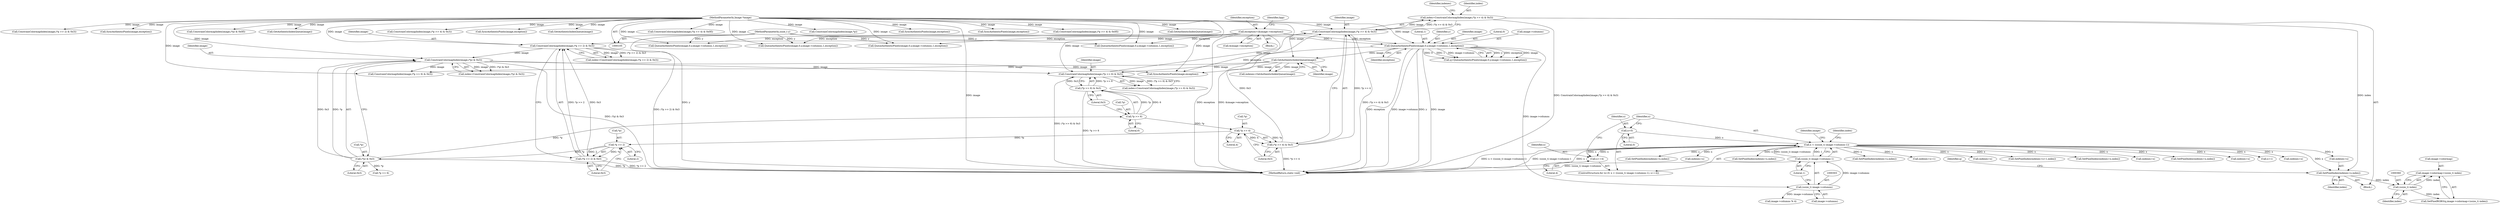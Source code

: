 digraph "0_ImageMagick_d9b2209a69ee90d8df81fb124eb66f593eb9f599@pointer" {
"1000355" [label="(Call,image->colormap+(ssize_t) index)"];
"1000359" [label="(Call,(ssize_t) index)"];
"1000348" [label="(Call,SetPixelIndex(indexes+x,index))"];
"1000299" [label="(Call,x < ((ssize_t) image->columns-1))"];
"1000308" [label="(Call,x+=4)"];
"1000296" [label="(Call,x=0)"];
"1000301" [label="(Call,(ssize_t) image->columns-1)"];
"1000302" [label="(Call,(ssize_t) image->columns)"];
"1000275" [label="(Call,QueueAuthenticPixels(image,0,y,image->columns,1,exception))"];
"1000108" [label="(MethodParameterIn,Image *image)"];
"1000107" [label="(MethodParameterIn,ssize_t y)"];
"1000117" [label="(Call,exception=(&image->exception))"];
"1000338" [label="(Call,index=ConstrainColormapIndex(image,(*p >> 4) & 0x3))"];
"1000340" [label="(Call,ConstrainColormapIndex(image,(*p >> 4) & 0x3))"];
"1000314" [label="(Call,ConstrainColormapIndex(image,(*p >> 6) & 0x3))"];
"1000293" [label="(Call,GetAuthenticIndexQueue(image))"];
"1000392" [label="(Call,ConstrainColormapIndex(image,(*p) & 0x3))"];
"1000366" [label="(Call,ConstrainColormapIndex(image,(*p >> 2) & 0x3))"];
"1000368" [label="(Call,(*p >> 2) & 0x3)"];
"1000369" [label="(Call,*p >> 2)"];
"1000343" [label="(Call,*p >> 4)"];
"1000317" [label="(Call,*p >> 6)"];
"1000394" [label="(Call,(*p) & 0x3)"];
"1000316" [label="(Call,(*p >> 6) & 0x3)"];
"1000342" [label="(Call,(*p >> 4) & 0x3)"];
"1000148" [label="(Call,GetAuthenticIndexQueue(image))"];
"1000316" [label="(Call,(*p >> 6) & 0x3)"];
"1000315" [label="(Identifier,image)"];
"1000369" [label="(Call,*p >> 2)"];
"1000429" [label="(Call,ConstrainColormapIndex(image,(*p >> 6) & 0x3))"];
"1000110" [label="(Block,)"];
"1000499" [label="(Call,ConstrainColormapIndex(image,(*p >> 2) & 0x3))"];
"1000373" [label="(Literal,0x3)"];
"1000294" [label="(Identifier,image)"];
"1000320" [label="(Literal,6)"];
"1000293" [label="(Call,GetAuthenticIndexQueue(image))"];
"1000395" [label="(Call,*p)"];
"1000422" [label="(Identifier,image)"];
"1000667" [label="(Call,SyncAuthenticPixels(image,exception))"];
"1000346" [label="(Literal,4)"];
"1000397" [label="(Literal,0x3)"];
"1000307" [label="(Literal,1)"];
"1000108" [label="(MethodParameterIn,Image *image)"];
"1000354" [label="(Identifier,q)"];
"1000317" [label="(Call,*p >> 6)"];
"1000602" [label="(Call,ConstrainColormapIndex(image,(*p) & 0x0f))"];
"1000374" [label="(Call,SetPixelIndex(indexes+x,index))"];
"1000276" [label="(Identifier,image)"];
"1000295" [label="(ControlStructure,for (x=0; x < ((ssize_t) image->columns-1); x+=4))"];
"1000555" [label="(Call,GetAuthenticIndexQueue(image))"];
"1000107" [label="(MethodParameterIn,ssize_t y)"];
"1000392" [label="(Call,ConstrainColormapIndex(image,(*p) & 0x3))"];
"1000291" [label="(Call,indexes=GetAuthenticIndexQueue(image))"];
"1000420" [label="(Call,image->columns % 4)"];
"1000273" [label="(Call,q=QueueAuthenticPixels(image,0,y,image->columns,1,exception))"];
"1000350" [label="(Identifier,indexes)"];
"1000375" [label="(Call,indexes+x)"];
"1000124" [label="(Identifier,bpp)"];
"1000300" [label="(Identifier,x)"];
"1000464" [label="(Call,ConstrainColormapIndex(image,(*p >> 4) & 0x3))"];
"1000368" [label="(Call,(*p >> 2) & 0x3)"];
"1000401" [label="(Call,x+1)"];
"1000321" [label="(Literal,0x3)"];
"1000390" [label="(Call,index=ConstrainColormapIndex(image,(*p) & 0x3))"];
"1000361" [label="(Identifier,index)"];
"1000296" [label="(Call,x=0)"];
"1000527" [label="(Call,SyncAuthenticPixels(image,exception))"];
"1000367" [label="(Identifier,image)"];
"1000342" [label="(Call,(*p >> 4) & 0x3)"];
"1000432" [label="(Call,*p >> 6)"];
"1000737" [label="(Call,SyncAuthenticPixels(image,exception))"];
"1000323" [label="(Call,indexes+x)"];
"1000366" [label="(Call,ConstrainColormapIndex(image,(*p >> 2) & 0x3))"];
"1000353" [label="(Call,SetPixelRGBO(q,image->colormap+(ssize_t) index))"];
"1000437" [label="(Call,SetPixelIndex(indexes+x,index))"];
"1000299" [label="(Call,x < ((ssize_t) image->columns-1))"];
"1000348" [label="(Call,SetPixelIndex(indexes+x,index))"];
"1000352" [label="(Identifier,index)"];
"1000341" [label="(Identifier,image)"];
"1000370" [label="(Call,*p)"];
"1000359" [label="(Call,(ssize_t) index)"];
"1000393" [label="(Identifier,image)"];
"1000695" [label="(Call,GetAuthenticIndexQueue(image))"];
"1000130" [label="(Call,QueueAuthenticPixels(image,0,y,image->columns,1,exception))"];
"1000314" [label="(Call,ConstrainColormapIndex(image,(*p >> 6) & 0x3))"];
"1000677" [label="(Call,QueueAuthenticPixels(image,0,y,image->columns,1,exception))"];
"1000344" [label="(Call,*p)"];
"1000339" [label="(Identifier,index)"];
"1000372" [label="(Literal,2)"];
"1000119" [label="(Call,&image->exception)"];
"1000508" [label="(Call,indexes+x)"];
"1000301" [label="(Call,(ssize_t) image->columns-1)"];
"1000322" [label="(Call,SetPixelIndex(indexes+x,index))"];
"1000298" [label="(Literal,0)"];
"1000746" [label="(Call,QueueAuthenticPixels(image,0,y,image->columns,1,exception))"];
"1000277" [label="(Literal,0)"];
"1000803" [label="(MethodReturn,static void)"];
"1000356" [label="(Call,image->colormap)"];
"1000118" [label="(Identifier,exception)"];
"1000507" [label="(Call,SetPixelIndex(indexes+x,index))"];
"1000639" [label="(Call,ConstrainColormapIndex(image,(*p >> 4) & 0x0f))"];
"1000343" [label="(Call,*p >> 4)"];
"1000338" [label="(Call,index=ConstrainColormapIndex(image,(*p >> 4) & 0x3))"];
"1000347" [label="(Literal,0x3)"];
"1000349" [label="(Call,indexes+x)"];
"1000297" [label="(Identifier,x)"];
"1000279" [label="(Call,image->columns)"];
"1000312" [label="(Call,index=ConstrainColormapIndex(image,(*p >> 6) & 0x3))"];
"1000282" [label="(Literal,1)"];
"1000399" [label="(Call,indexes+x+1)"];
"1000713" [label="(Call,ConstrainColormapIndex(image,*p))"];
"1000438" [label="(Call,indexes+x)"];
"1000309" [label="(Identifier,x)"];
"1000340" [label="(Call,ConstrainColormapIndex(image,(*p >> 4) & 0x3))"];
"1000275" [label="(Call,QueueAuthenticPixels(image,0,y,image->columns,1,exception))"];
"1000117" [label="(Call,exception=(&image->exception))"];
"1000278" [label="(Identifier,y)"];
"1000318" [label="(Call,*p)"];
"1000302" [label="(Call,(ssize_t) image->columns)"];
"1000798" [label="(Call,SyncAuthenticPixels(image,exception))"];
"1000394" [label="(Call,(*p) & 0x3)"];
"1000364" [label="(Call,index=ConstrainColormapIndex(image,(*p >> 2) & 0x3))"];
"1000398" [label="(Call,SetPixelIndex(indexes+x+1,index))"];
"1000472" [label="(Call,SetPixelIndex(indexes+x,index))"];
"1000311" [label="(Block,)"];
"1000355" [label="(Call,image->colormap+(ssize_t) index)"];
"1000537" [label="(Call,QueueAuthenticPixels(image,0,y,image->columns,1,exception))"];
"1000313" [label="(Identifier,index)"];
"1000308" [label="(Call,x+=4)"];
"1000473" [label="(Call,indexes+x)"];
"1000310" [label="(Literal,4)"];
"1000304" [label="(Call,image->columns)"];
"1000283" [label="(Identifier,exception)"];
"1000266" [label="(Call,SyncAuthenticPixels(image,exception))"];
"1000576" [label="(Call,ConstrainColormapIndex(image,(*p >> 4) & 0x0f))"];
"1000355" -> "1000353"  [label="AST: "];
"1000355" -> "1000359"  [label="CFG: "];
"1000356" -> "1000355"  [label="AST: "];
"1000359" -> "1000355"  [label="AST: "];
"1000353" -> "1000355"  [label="CFG: "];
"1000359" -> "1000355"  [label="DDG: index"];
"1000359" -> "1000361"  [label="CFG: "];
"1000360" -> "1000359"  [label="AST: "];
"1000361" -> "1000359"  [label="AST: "];
"1000359" -> "1000353"  [label="DDG: index"];
"1000348" -> "1000359"  [label="DDG: index"];
"1000348" -> "1000311"  [label="AST: "];
"1000348" -> "1000352"  [label="CFG: "];
"1000349" -> "1000348"  [label="AST: "];
"1000352" -> "1000348"  [label="AST: "];
"1000354" -> "1000348"  [label="CFG: "];
"1000299" -> "1000348"  [label="DDG: x"];
"1000338" -> "1000348"  [label="DDG: index"];
"1000299" -> "1000295"  [label="AST: "];
"1000299" -> "1000301"  [label="CFG: "];
"1000300" -> "1000299"  [label="AST: "];
"1000301" -> "1000299"  [label="AST: "];
"1000313" -> "1000299"  [label="CFG: "];
"1000422" -> "1000299"  [label="CFG: "];
"1000299" -> "1000803"  [label="DDG: x < ((ssize_t) image->columns-1)"];
"1000299" -> "1000803"  [label="DDG: (ssize_t) image->columns-1"];
"1000299" -> "1000803"  [label="DDG: x"];
"1000308" -> "1000299"  [label="DDG: x"];
"1000296" -> "1000299"  [label="DDG: x"];
"1000301" -> "1000299"  [label="DDG: (ssize_t) image->columns"];
"1000301" -> "1000299"  [label="DDG: 1"];
"1000299" -> "1000308"  [label="DDG: x"];
"1000299" -> "1000322"  [label="DDG: x"];
"1000299" -> "1000323"  [label="DDG: x"];
"1000299" -> "1000349"  [label="DDG: x"];
"1000299" -> "1000374"  [label="DDG: x"];
"1000299" -> "1000375"  [label="DDG: x"];
"1000299" -> "1000398"  [label="DDG: x"];
"1000299" -> "1000399"  [label="DDG: x"];
"1000299" -> "1000401"  [label="DDG: x"];
"1000299" -> "1000437"  [label="DDG: x"];
"1000299" -> "1000438"  [label="DDG: x"];
"1000299" -> "1000472"  [label="DDG: x"];
"1000299" -> "1000473"  [label="DDG: x"];
"1000299" -> "1000507"  [label="DDG: x"];
"1000299" -> "1000508"  [label="DDG: x"];
"1000308" -> "1000295"  [label="AST: "];
"1000308" -> "1000310"  [label="CFG: "];
"1000309" -> "1000308"  [label="AST: "];
"1000310" -> "1000308"  [label="AST: "];
"1000300" -> "1000308"  [label="CFG: "];
"1000296" -> "1000295"  [label="AST: "];
"1000296" -> "1000298"  [label="CFG: "];
"1000297" -> "1000296"  [label="AST: "];
"1000298" -> "1000296"  [label="AST: "];
"1000300" -> "1000296"  [label="CFG: "];
"1000301" -> "1000307"  [label="CFG: "];
"1000302" -> "1000301"  [label="AST: "];
"1000307" -> "1000301"  [label="AST: "];
"1000301" -> "1000803"  [label="DDG: (ssize_t) image->columns"];
"1000302" -> "1000301"  [label="DDG: image->columns"];
"1000302" -> "1000304"  [label="CFG: "];
"1000303" -> "1000302"  [label="AST: "];
"1000304" -> "1000302"  [label="AST: "];
"1000307" -> "1000302"  [label="CFG: "];
"1000275" -> "1000302"  [label="DDG: image->columns"];
"1000302" -> "1000420"  [label="DDG: image->columns"];
"1000275" -> "1000273"  [label="AST: "];
"1000275" -> "1000283"  [label="CFG: "];
"1000276" -> "1000275"  [label="AST: "];
"1000277" -> "1000275"  [label="AST: "];
"1000278" -> "1000275"  [label="AST: "];
"1000279" -> "1000275"  [label="AST: "];
"1000282" -> "1000275"  [label="AST: "];
"1000283" -> "1000275"  [label="AST: "];
"1000273" -> "1000275"  [label="CFG: "];
"1000275" -> "1000803"  [label="DDG: y"];
"1000275" -> "1000803"  [label="DDG: image"];
"1000275" -> "1000803"  [label="DDG: exception"];
"1000275" -> "1000803"  [label="DDG: image->columns"];
"1000275" -> "1000273"  [label="DDG: y"];
"1000275" -> "1000273"  [label="DDG: exception"];
"1000275" -> "1000273"  [label="DDG: image"];
"1000275" -> "1000273"  [label="DDG: 0"];
"1000275" -> "1000273"  [label="DDG: 1"];
"1000275" -> "1000273"  [label="DDG: image->columns"];
"1000108" -> "1000275"  [label="DDG: image"];
"1000107" -> "1000275"  [label="DDG: y"];
"1000117" -> "1000275"  [label="DDG: exception"];
"1000275" -> "1000293"  [label="DDG: image"];
"1000275" -> "1000527"  [label="DDG: exception"];
"1000108" -> "1000105"  [label="AST: "];
"1000108" -> "1000803"  [label="DDG: image"];
"1000108" -> "1000130"  [label="DDG: image"];
"1000108" -> "1000148"  [label="DDG: image"];
"1000108" -> "1000266"  [label="DDG: image"];
"1000108" -> "1000293"  [label="DDG: image"];
"1000108" -> "1000314"  [label="DDG: image"];
"1000108" -> "1000340"  [label="DDG: image"];
"1000108" -> "1000366"  [label="DDG: image"];
"1000108" -> "1000392"  [label="DDG: image"];
"1000108" -> "1000429"  [label="DDG: image"];
"1000108" -> "1000464"  [label="DDG: image"];
"1000108" -> "1000499"  [label="DDG: image"];
"1000108" -> "1000527"  [label="DDG: image"];
"1000108" -> "1000537"  [label="DDG: image"];
"1000108" -> "1000555"  [label="DDG: image"];
"1000108" -> "1000576"  [label="DDG: image"];
"1000108" -> "1000602"  [label="DDG: image"];
"1000108" -> "1000639"  [label="DDG: image"];
"1000108" -> "1000667"  [label="DDG: image"];
"1000108" -> "1000677"  [label="DDG: image"];
"1000108" -> "1000695"  [label="DDG: image"];
"1000108" -> "1000713"  [label="DDG: image"];
"1000108" -> "1000737"  [label="DDG: image"];
"1000108" -> "1000746"  [label="DDG: image"];
"1000108" -> "1000798"  [label="DDG: image"];
"1000107" -> "1000105"  [label="AST: "];
"1000107" -> "1000803"  [label="DDG: y"];
"1000107" -> "1000130"  [label="DDG: y"];
"1000107" -> "1000537"  [label="DDG: y"];
"1000107" -> "1000677"  [label="DDG: y"];
"1000107" -> "1000746"  [label="DDG: y"];
"1000117" -> "1000110"  [label="AST: "];
"1000117" -> "1000119"  [label="CFG: "];
"1000118" -> "1000117"  [label="AST: "];
"1000119" -> "1000117"  [label="AST: "];
"1000124" -> "1000117"  [label="CFG: "];
"1000117" -> "1000803"  [label="DDG: exception"];
"1000117" -> "1000803"  [label="DDG: &image->exception"];
"1000117" -> "1000130"  [label="DDG: exception"];
"1000117" -> "1000537"  [label="DDG: exception"];
"1000117" -> "1000677"  [label="DDG: exception"];
"1000117" -> "1000746"  [label="DDG: exception"];
"1000338" -> "1000311"  [label="AST: "];
"1000338" -> "1000340"  [label="CFG: "];
"1000339" -> "1000338"  [label="AST: "];
"1000340" -> "1000338"  [label="AST: "];
"1000350" -> "1000338"  [label="CFG: "];
"1000338" -> "1000803"  [label="DDG: ConstrainColormapIndex(image,(*p >> 4) & 0x3)"];
"1000340" -> "1000338"  [label="DDG: image"];
"1000340" -> "1000338"  [label="DDG: (*p >> 4) & 0x3"];
"1000340" -> "1000342"  [label="CFG: "];
"1000341" -> "1000340"  [label="AST: "];
"1000342" -> "1000340"  [label="AST: "];
"1000340" -> "1000803"  [label="DDG: (*p >> 4) & 0x3"];
"1000314" -> "1000340"  [label="DDG: image"];
"1000342" -> "1000340"  [label="DDG: *p >> 4"];
"1000342" -> "1000340"  [label="DDG: 0x3"];
"1000340" -> "1000366"  [label="DDG: image"];
"1000314" -> "1000312"  [label="AST: "];
"1000314" -> "1000316"  [label="CFG: "];
"1000315" -> "1000314"  [label="AST: "];
"1000316" -> "1000314"  [label="AST: "];
"1000312" -> "1000314"  [label="CFG: "];
"1000314" -> "1000803"  [label="DDG: (*p >> 6) & 0x3"];
"1000314" -> "1000312"  [label="DDG: image"];
"1000314" -> "1000312"  [label="DDG: (*p >> 6) & 0x3"];
"1000293" -> "1000314"  [label="DDG: image"];
"1000392" -> "1000314"  [label="DDG: image"];
"1000316" -> "1000314"  [label="DDG: *p >> 6"];
"1000316" -> "1000314"  [label="DDG: 0x3"];
"1000293" -> "1000291"  [label="AST: "];
"1000293" -> "1000294"  [label="CFG: "];
"1000294" -> "1000293"  [label="AST: "];
"1000291" -> "1000293"  [label="CFG: "];
"1000293" -> "1000291"  [label="DDG: image"];
"1000293" -> "1000429"  [label="DDG: image"];
"1000293" -> "1000527"  [label="DDG: image"];
"1000392" -> "1000390"  [label="AST: "];
"1000392" -> "1000394"  [label="CFG: "];
"1000393" -> "1000392"  [label="AST: "];
"1000394" -> "1000392"  [label="AST: "];
"1000390" -> "1000392"  [label="CFG: "];
"1000392" -> "1000803"  [label="DDG: (*p) & 0x3"];
"1000392" -> "1000390"  [label="DDG: image"];
"1000392" -> "1000390"  [label="DDG: (*p) & 0x3"];
"1000366" -> "1000392"  [label="DDG: image"];
"1000394" -> "1000392"  [label="DDG: *p"];
"1000394" -> "1000392"  [label="DDG: 0x3"];
"1000392" -> "1000429"  [label="DDG: image"];
"1000392" -> "1000527"  [label="DDG: image"];
"1000366" -> "1000364"  [label="AST: "];
"1000366" -> "1000368"  [label="CFG: "];
"1000367" -> "1000366"  [label="AST: "];
"1000368" -> "1000366"  [label="AST: "];
"1000364" -> "1000366"  [label="CFG: "];
"1000366" -> "1000803"  [label="DDG: (*p >> 2) & 0x3"];
"1000366" -> "1000364"  [label="DDG: image"];
"1000366" -> "1000364"  [label="DDG: (*p >> 2) & 0x3"];
"1000368" -> "1000366"  [label="DDG: *p >> 2"];
"1000368" -> "1000366"  [label="DDG: 0x3"];
"1000368" -> "1000373"  [label="CFG: "];
"1000369" -> "1000368"  [label="AST: "];
"1000373" -> "1000368"  [label="AST: "];
"1000368" -> "1000803"  [label="DDG: *p >> 2"];
"1000369" -> "1000368"  [label="DDG: *p"];
"1000369" -> "1000368"  [label="DDG: 2"];
"1000369" -> "1000372"  [label="CFG: "];
"1000370" -> "1000369"  [label="AST: "];
"1000372" -> "1000369"  [label="AST: "];
"1000373" -> "1000369"  [label="CFG: "];
"1000343" -> "1000369"  [label="DDG: *p"];
"1000369" -> "1000394"  [label="DDG: *p"];
"1000343" -> "1000342"  [label="AST: "];
"1000343" -> "1000346"  [label="CFG: "];
"1000344" -> "1000343"  [label="AST: "];
"1000346" -> "1000343"  [label="AST: "];
"1000347" -> "1000343"  [label="CFG: "];
"1000343" -> "1000342"  [label="DDG: *p"];
"1000343" -> "1000342"  [label="DDG: 4"];
"1000317" -> "1000343"  [label="DDG: *p"];
"1000317" -> "1000316"  [label="AST: "];
"1000317" -> "1000320"  [label="CFG: "];
"1000318" -> "1000317"  [label="AST: "];
"1000320" -> "1000317"  [label="AST: "];
"1000321" -> "1000317"  [label="CFG: "];
"1000317" -> "1000316"  [label="DDG: *p"];
"1000317" -> "1000316"  [label="DDG: 6"];
"1000394" -> "1000317"  [label="DDG: *p"];
"1000394" -> "1000397"  [label="CFG: "];
"1000395" -> "1000394"  [label="AST: "];
"1000397" -> "1000394"  [label="AST: "];
"1000394" -> "1000803"  [label="DDG: *p"];
"1000394" -> "1000432"  [label="DDG: *p"];
"1000316" -> "1000321"  [label="CFG: "];
"1000321" -> "1000316"  [label="AST: "];
"1000316" -> "1000803"  [label="DDG: *p >> 6"];
"1000342" -> "1000347"  [label="CFG: "];
"1000347" -> "1000342"  [label="AST: "];
"1000342" -> "1000803"  [label="DDG: *p >> 4"];
}
